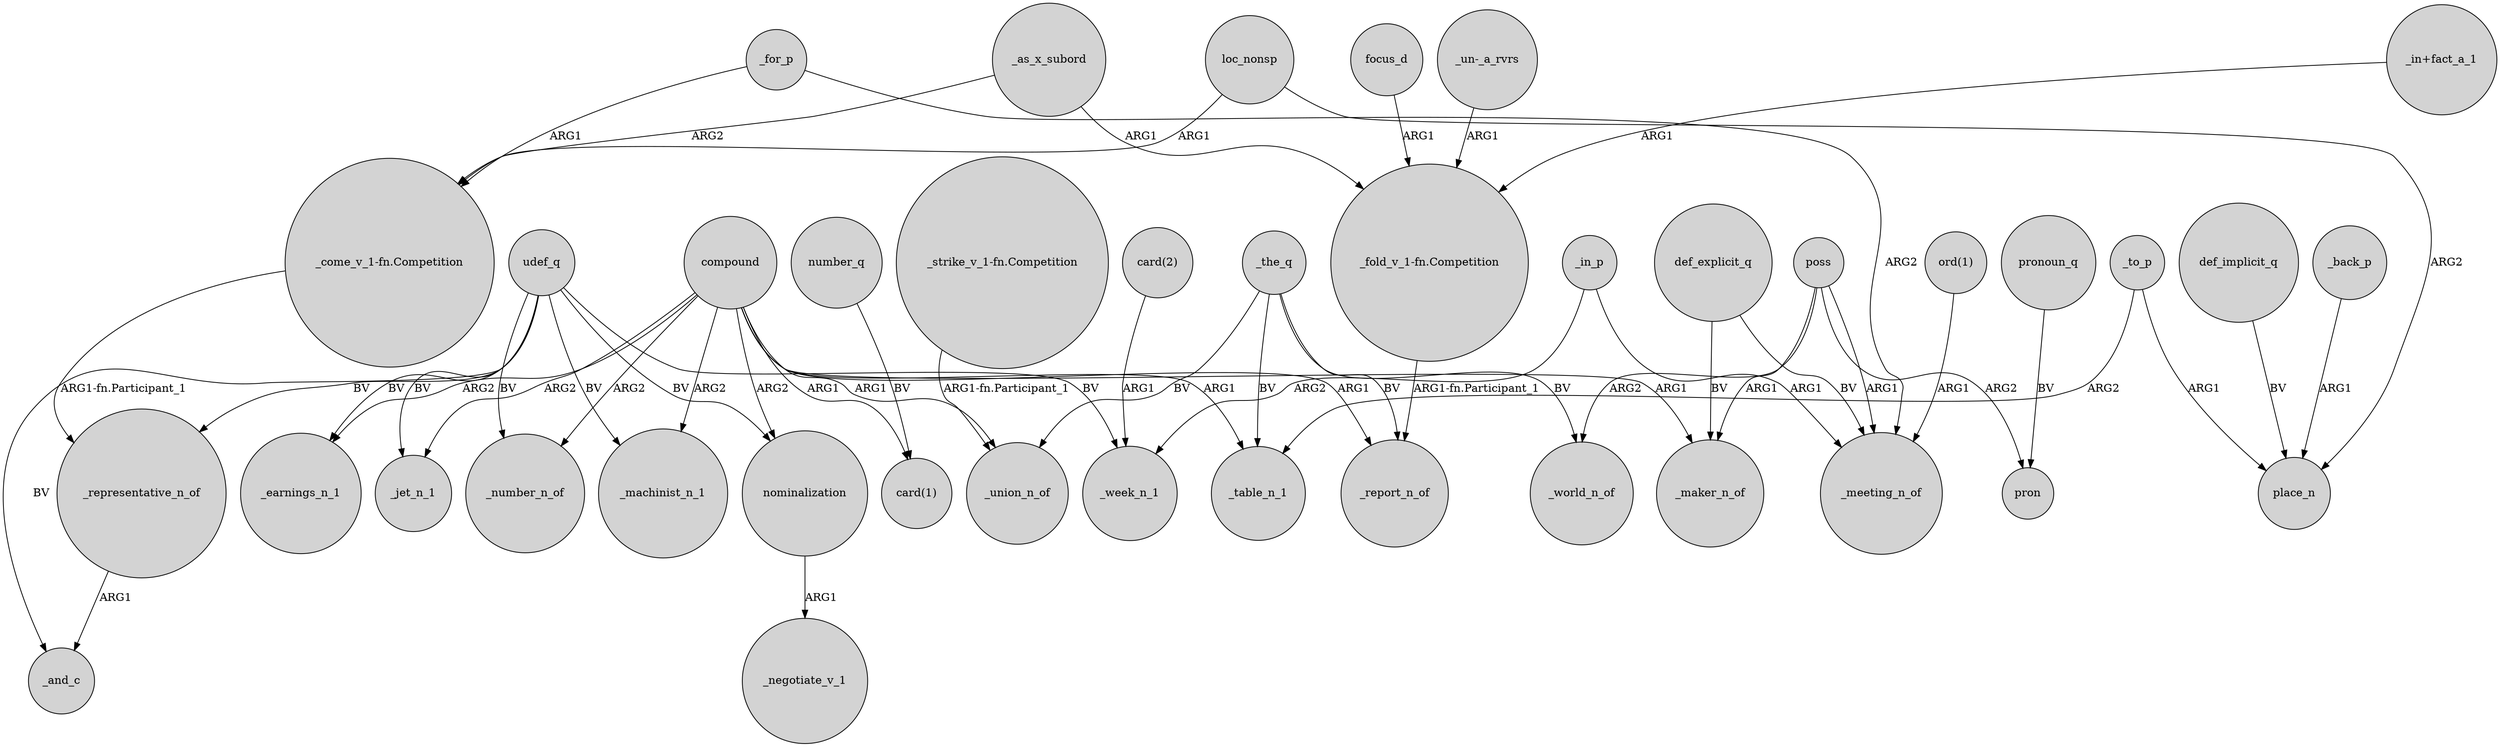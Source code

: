 digraph {
	node [shape=circle style=filled]
	"_come_v_1-fn.Competition" -> _representative_n_of [label="ARG1-fn.Participant_1"]
	_as_x_subord -> "_come_v_1-fn.Competition" [label=ARG2]
	_the_q -> _table_n_1 [label=BV]
	loc_nonsp -> "_come_v_1-fn.Competition" [label=ARG1]
	def_implicit_q -> place_n [label=BV]
	number_q -> "card(1)" [label=BV]
	compound -> _table_n_1 [label=ARG1]
	compound -> _union_n_of [label=ARG1]
	udef_q -> nominalization [label=BV]
	"_in+fact_a_1" -> "_fold_v_1-fn.Competition" [label=ARG1]
	_the_q -> _report_n_of [label=BV]
	poss -> _meeting_n_of [label=ARG1]
	udef_q -> _and_c [label=BV]
	"_fold_v_1-fn.Competition" -> _report_n_of [label="ARG1-fn.Participant_1"]
	_to_p -> _table_n_1 [label=ARG2]
	compound -> nominalization [label=ARG2]
	_for_p -> "_come_v_1-fn.Competition" [label=ARG1]
	"_un-_a_rvrs" -> "_fold_v_1-fn.Competition" [label=ARG1]
	compound -> _earnings_n_1 [label=ARG2]
	pronoun_q -> pron [label=BV]
	udef_q -> _week_n_1 [label=BV]
	poss -> pron [label=ARG2]
	"_strike_v_1-fn.Competition" -> _union_n_of [label="ARG1-fn.Participant_1"]
	nominalization -> _negotiate_v_1 [label=ARG1]
	_representative_n_of -> _and_c [label=ARG1]
	udef_q -> _earnings_n_1 [label=BV]
	_back_p -> place_n [label=ARG1]
	udef_q -> _number_n_of [label=BV]
	udef_q -> _machinist_n_1 [label=BV]
	_the_q -> _union_n_of [label=BV]
	_to_p -> place_n [label=ARG1]
	_in_p -> _week_n_1 [label=ARG2]
	_in_p -> _meeting_n_of [label=ARG1]
	udef_q -> _representative_n_of [label=BV]
	_for_p -> _meeting_n_of [label=ARG2]
	compound -> _maker_n_of [label=ARG1]
	loc_nonsp -> place_n [label=ARG2]
	poss -> _maker_n_of [label=ARG1]
	_as_x_subord -> "_fold_v_1-fn.Competition" [label=ARG1]
	def_explicit_q -> _maker_n_of [label=BV]
	compound -> "card(1)" [label=ARG1]
	"ord(1)" -> _meeting_n_of [label=ARG1]
	compound -> _report_n_of [label=ARG1]
	compound -> _machinist_n_1 [label=ARG2]
	compound -> _number_n_of [label=ARG2]
	poss -> _world_n_of [label=ARG2]
	"card(2)" -> _week_n_1 [label=ARG1]
	compound -> _jet_n_1 [label=ARG2]
	udef_q -> _jet_n_1 [label=BV]
	focus_d -> "_fold_v_1-fn.Competition" [label=ARG1]
	_the_q -> _world_n_of [label=BV]
	def_explicit_q -> _meeting_n_of [label=BV]
}
